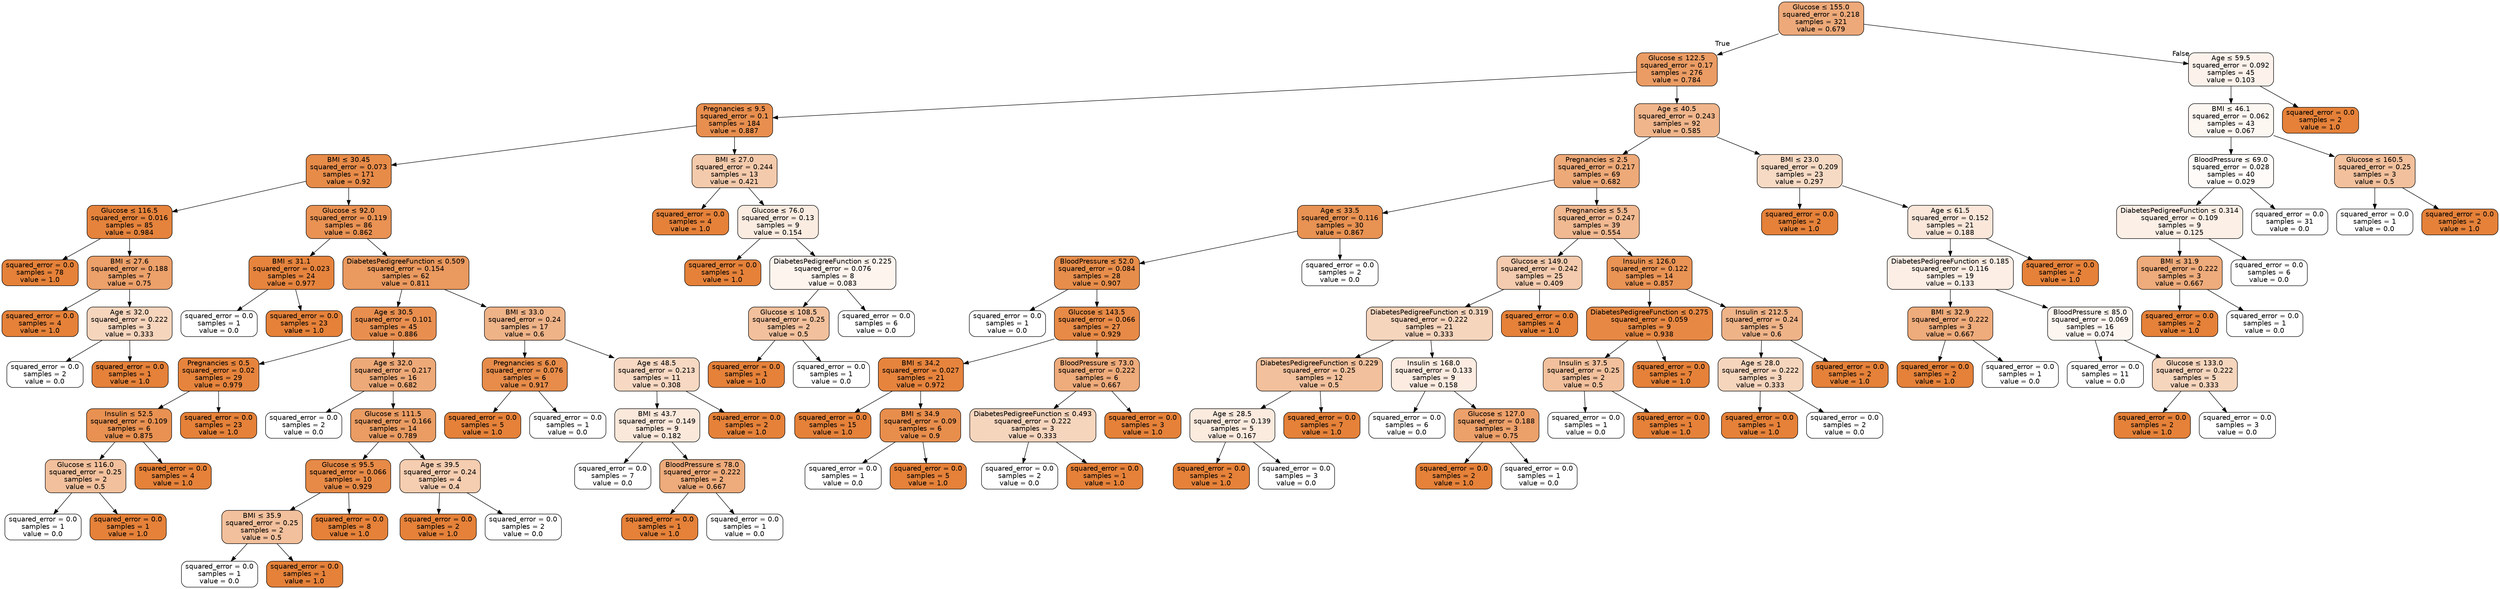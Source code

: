 digraph Tree {
node [shape=box, style="filled, rounded", color="black", fontname="helvetica"] ;
edge [fontname="helvetica"] ;
0 [label=<Glucose &le; 155.0<br/>squared_error = 0.218<br/>samples = 321<br/>value = 0.679>, fillcolor="#eda979"] ;
1 [label=<Glucose &le; 122.5<br/>squared_error = 0.17<br/>samples = 276<br/>value = 0.784>, fillcolor="#eb9c64"] ;
0 -> 1 [labeldistance=2.5, labelangle=45, headlabel="True"] ;
2 [label=<Pregnancies &le; 9.5<br/>squared_error = 0.1<br/>samples = 184<br/>value = 0.887>, fillcolor="#e88f4f"] ;
1 -> 2 ;
3 [label=<BMI &le; 30.45<br/>squared_error = 0.073<br/>samples = 171<br/>value = 0.92>, fillcolor="#e78b49"] ;
2 -> 3 ;
4 [label=<Glucose &le; 116.5<br/>squared_error = 0.016<br/>samples = 85<br/>value = 0.984>, fillcolor="#e5833c"] ;
3 -> 4 ;
5 [label=<squared_error = 0.0<br/>samples = 78<br/>value = 1.0>, fillcolor="#e58139"] ;
4 -> 5 ;
6 [label=<BMI &le; 27.6<br/>squared_error = 0.188<br/>samples = 7<br/>value = 0.75>, fillcolor="#eca06a"] ;
4 -> 6 ;
7 [label=<squared_error = 0.0<br/>samples = 4<br/>value = 1.0>, fillcolor="#e58139"] ;
6 -> 7 ;
8 [label=<Age &le; 32.0<br/>squared_error = 0.222<br/>samples = 3<br/>value = 0.333>, fillcolor="#f6d5bd"] ;
6 -> 8 ;
9 [label=<squared_error = 0.0<br/>samples = 2<br/>value = 0.0>, fillcolor="#ffffff"] ;
8 -> 9 ;
10 [label=<squared_error = 0.0<br/>samples = 1<br/>value = 1.0>, fillcolor="#e58139"] ;
8 -> 10 ;
11 [label=<Glucose &le; 92.0<br/>squared_error = 0.119<br/>samples = 86<br/>value = 0.862>, fillcolor="#e99254"] ;
3 -> 11 ;
12 [label=<BMI &le; 31.1<br/>squared_error = 0.023<br/>samples = 24<br/>value = 0.977>, fillcolor="#e6843e"] ;
11 -> 12 ;
13 [label=<squared_error = 0.0<br/>samples = 1<br/>value = 0.0>, fillcolor="#ffffff"] ;
12 -> 13 ;
14 [label=<squared_error = 0.0<br/>samples = 23<br/>value = 1.0>, fillcolor="#e58139"] ;
12 -> 14 ;
15 [label=<DiabetesPedigreeFunction &le; 0.509<br/>squared_error = 0.154<br/>samples = 62<br/>value = 0.811>, fillcolor="#ea995f"] ;
11 -> 15 ;
16 [label=<Age &le; 30.5<br/>squared_error = 0.101<br/>samples = 45<br/>value = 0.886>, fillcolor="#e88f50"] ;
15 -> 16 ;
17 [label=<Pregnancies &le; 0.5<br/>squared_error = 0.02<br/>samples = 29<br/>value = 0.979>, fillcolor="#e6843d"] ;
16 -> 17 ;
18 [label=<Insulin &le; 52.5<br/>squared_error = 0.109<br/>samples = 6<br/>value = 0.875>, fillcolor="#e89152"] ;
17 -> 18 ;
19 [label=<Glucose &le; 116.0<br/>squared_error = 0.25<br/>samples = 2<br/>value = 0.5>, fillcolor="#f2c09c"] ;
18 -> 19 ;
20 [label=<squared_error = 0.0<br/>samples = 1<br/>value = 0.0>, fillcolor="#ffffff"] ;
19 -> 20 ;
21 [label=<squared_error = 0.0<br/>samples = 1<br/>value = 1.0>, fillcolor="#e58139"] ;
19 -> 21 ;
22 [label=<squared_error = 0.0<br/>samples = 4<br/>value = 1.0>, fillcolor="#e58139"] ;
18 -> 22 ;
23 [label=<squared_error = 0.0<br/>samples = 23<br/>value = 1.0>, fillcolor="#e58139"] ;
17 -> 23 ;
24 [label=<Age &le; 32.0<br/>squared_error = 0.217<br/>samples = 16<br/>value = 0.682>, fillcolor="#eda978"] ;
16 -> 24 ;
25 [label=<squared_error = 0.0<br/>samples = 2<br/>value = 0.0>, fillcolor="#ffffff"] ;
24 -> 25 ;
26 [label=<Glucose &le; 111.5<br/>squared_error = 0.166<br/>samples = 14<br/>value = 0.789>, fillcolor="#ea9c63"] ;
24 -> 26 ;
27 [label=<Glucose &le; 95.5<br/>squared_error = 0.066<br/>samples = 10<br/>value = 0.929>, fillcolor="#e78a47"] ;
26 -> 27 ;
28 [label=<BMI &le; 35.9<br/>squared_error = 0.25<br/>samples = 2<br/>value = 0.5>, fillcolor="#f2c09c"] ;
27 -> 28 ;
29 [label=<squared_error = 0.0<br/>samples = 1<br/>value = 0.0>, fillcolor="#ffffff"] ;
28 -> 29 ;
30 [label=<squared_error = 0.0<br/>samples = 1<br/>value = 1.0>, fillcolor="#e58139"] ;
28 -> 30 ;
31 [label=<squared_error = 0.0<br/>samples = 8<br/>value = 1.0>, fillcolor="#e58139"] ;
27 -> 31 ;
32 [label=<Age &le; 39.5<br/>squared_error = 0.24<br/>samples = 4<br/>value = 0.4>, fillcolor="#f5cdb0"] ;
26 -> 32 ;
33 [label=<squared_error = 0.0<br/>samples = 2<br/>value = 1.0>, fillcolor="#e58139"] ;
32 -> 33 ;
34 [label=<squared_error = 0.0<br/>samples = 2<br/>value = 0.0>, fillcolor="#ffffff"] ;
32 -> 34 ;
35 [label=<BMI &le; 33.0<br/>squared_error = 0.24<br/>samples = 17<br/>value = 0.6>, fillcolor="#efb388"] ;
15 -> 35 ;
36 [label=<Pregnancies &le; 6.0<br/>squared_error = 0.076<br/>samples = 6<br/>value = 0.917>, fillcolor="#e78c4a"] ;
35 -> 36 ;
37 [label=<squared_error = 0.0<br/>samples = 5<br/>value = 1.0>, fillcolor="#e58139"] ;
36 -> 37 ;
38 [label=<squared_error = 0.0<br/>samples = 1<br/>value = 0.0>, fillcolor="#ffffff"] ;
36 -> 38 ;
39 [label=<Age &le; 48.5<br/>squared_error = 0.213<br/>samples = 11<br/>value = 0.308>, fillcolor="#f7d8c2"] ;
35 -> 39 ;
40 [label=<BMI &le; 43.7<br/>squared_error = 0.149<br/>samples = 9<br/>value = 0.182>, fillcolor="#fae8db"] ;
39 -> 40 ;
41 [label=<squared_error = 0.0<br/>samples = 7<br/>value = 0.0>, fillcolor="#ffffff"] ;
40 -> 41 ;
42 [label=<BloodPressure &le; 78.0<br/>squared_error = 0.222<br/>samples = 2<br/>value = 0.667>, fillcolor="#eeab7b"] ;
40 -> 42 ;
43 [label=<squared_error = 0.0<br/>samples = 1<br/>value = 1.0>, fillcolor="#e58139"] ;
42 -> 43 ;
44 [label=<squared_error = 0.0<br/>samples = 1<br/>value = 0.0>, fillcolor="#ffffff"] ;
42 -> 44 ;
45 [label=<squared_error = 0.0<br/>samples = 2<br/>value = 1.0>, fillcolor="#e58139"] ;
39 -> 45 ;
46 [label=<BMI &le; 27.0<br/>squared_error = 0.244<br/>samples = 13<br/>value = 0.421>, fillcolor="#f4caac"] ;
2 -> 46 ;
47 [label=<squared_error = 0.0<br/>samples = 4<br/>value = 1.0>, fillcolor="#e58139"] ;
46 -> 47 ;
48 [label=<Glucose &le; 76.0<br/>squared_error = 0.13<br/>samples = 9<br/>value = 0.154>, fillcolor="#fbece1"] ;
46 -> 48 ;
49 [label=<squared_error = 0.0<br/>samples = 1<br/>value = 1.0>, fillcolor="#e58139"] ;
48 -> 49 ;
50 [label=<DiabetesPedigreeFunction &le; 0.225<br/>squared_error = 0.076<br/>samples = 8<br/>value = 0.083>, fillcolor="#fdf4ee"] ;
48 -> 50 ;
51 [label=<Glucose &le; 108.5<br/>squared_error = 0.25<br/>samples = 2<br/>value = 0.5>, fillcolor="#f2c09c"] ;
50 -> 51 ;
52 [label=<squared_error = 0.0<br/>samples = 1<br/>value = 1.0>, fillcolor="#e58139"] ;
51 -> 52 ;
53 [label=<squared_error = 0.0<br/>samples = 1<br/>value = 0.0>, fillcolor="#ffffff"] ;
51 -> 53 ;
54 [label=<squared_error = 0.0<br/>samples = 6<br/>value = 0.0>, fillcolor="#ffffff"] ;
50 -> 54 ;
55 [label=<Age &le; 40.5<br/>squared_error = 0.243<br/>samples = 92<br/>value = 0.585>, fillcolor="#f0b58b"] ;
1 -> 55 ;
56 [label=<Pregnancies &le; 2.5<br/>squared_error = 0.217<br/>samples = 69<br/>value = 0.682>, fillcolor="#eda978"] ;
55 -> 56 ;
57 [label=<Age &le; 33.5<br/>squared_error = 0.116<br/>samples = 30<br/>value = 0.867>, fillcolor="#e89253"] ;
56 -> 57 ;
58 [label=<BloodPressure &le; 52.0<br/>squared_error = 0.084<br/>samples = 28<br/>value = 0.907>, fillcolor="#e78d4b"] ;
57 -> 58 ;
59 [label=<squared_error = 0.0<br/>samples = 1<br/>value = 0.0>, fillcolor="#ffffff"] ;
58 -> 59 ;
60 [label=<Glucose &le; 143.5<br/>squared_error = 0.066<br/>samples = 27<br/>value = 0.929>, fillcolor="#e78a47"] ;
58 -> 60 ;
61 [label=<BMI &le; 34.2<br/>squared_error = 0.027<br/>samples = 21<br/>value = 0.972>, fillcolor="#e6843e"] ;
60 -> 61 ;
62 [label=<squared_error = 0.0<br/>samples = 15<br/>value = 1.0>, fillcolor="#e58139"] ;
61 -> 62 ;
63 [label=<BMI &le; 34.9<br/>squared_error = 0.09<br/>samples = 6<br/>value = 0.9>, fillcolor="#e88e4d"] ;
61 -> 63 ;
64 [label=<squared_error = 0.0<br/>samples = 1<br/>value = 0.0>, fillcolor="#ffffff"] ;
63 -> 64 ;
65 [label=<squared_error = 0.0<br/>samples = 5<br/>value = 1.0>, fillcolor="#e58139"] ;
63 -> 65 ;
66 [label=<BloodPressure &le; 73.0<br/>squared_error = 0.222<br/>samples = 6<br/>value = 0.667>, fillcolor="#eeab7b"] ;
60 -> 66 ;
67 [label=<DiabetesPedigreeFunction &le; 0.493<br/>squared_error = 0.222<br/>samples = 3<br/>value = 0.333>, fillcolor="#f6d5bd"] ;
66 -> 67 ;
68 [label=<squared_error = 0.0<br/>samples = 2<br/>value = 0.0>, fillcolor="#ffffff"] ;
67 -> 68 ;
69 [label=<squared_error = 0.0<br/>samples = 1<br/>value = 1.0>, fillcolor="#e58139"] ;
67 -> 69 ;
70 [label=<squared_error = 0.0<br/>samples = 3<br/>value = 1.0>, fillcolor="#e58139"] ;
66 -> 70 ;
71 [label=<squared_error = 0.0<br/>samples = 2<br/>value = 0.0>, fillcolor="#ffffff"] ;
57 -> 71 ;
72 [label=<Pregnancies &le; 5.5<br/>squared_error = 0.247<br/>samples = 39<br/>value = 0.554>, fillcolor="#f1b991"] ;
56 -> 72 ;
73 [label=<Glucose &le; 149.0<br/>squared_error = 0.242<br/>samples = 25<br/>value = 0.409>, fillcolor="#f4cbae"] ;
72 -> 73 ;
74 [label=<DiabetesPedigreeFunction &le; 0.319<br/>squared_error = 0.222<br/>samples = 21<br/>value = 0.333>, fillcolor="#f6d5bd"] ;
73 -> 74 ;
75 [label=<DiabetesPedigreeFunction &le; 0.229<br/>squared_error = 0.25<br/>samples = 12<br/>value = 0.5>, fillcolor="#f2c09c"] ;
74 -> 75 ;
76 [label=<Age &le; 28.5<br/>squared_error = 0.139<br/>samples = 5<br/>value = 0.167>, fillcolor="#fbeade"] ;
75 -> 76 ;
77 [label=<squared_error = 0.0<br/>samples = 2<br/>value = 1.0>, fillcolor="#e58139"] ;
76 -> 77 ;
78 [label=<squared_error = 0.0<br/>samples = 3<br/>value = 0.0>, fillcolor="#ffffff"] ;
76 -> 78 ;
79 [label=<squared_error = 0.0<br/>samples = 7<br/>value = 1.0>, fillcolor="#e58139"] ;
75 -> 79 ;
80 [label=<Insulin &le; 168.0<br/>squared_error = 0.133<br/>samples = 9<br/>value = 0.158>, fillcolor="#fbebe0"] ;
74 -> 80 ;
81 [label=<squared_error = 0.0<br/>samples = 6<br/>value = 0.0>, fillcolor="#ffffff"] ;
80 -> 81 ;
82 [label=<Glucose &le; 127.0<br/>squared_error = 0.188<br/>samples = 3<br/>value = 0.75>, fillcolor="#eca06a"] ;
80 -> 82 ;
83 [label=<squared_error = 0.0<br/>samples = 2<br/>value = 1.0>, fillcolor="#e58139"] ;
82 -> 83 ;
84 [label=<squared_error = 0.0<br/>samples = 1<br/>value = 0.0>, fillcolor="#ffffff"] ;
82 -> 84 ;
85 [label=<squared_error = 0.0<br/>samples = 4<br/>value = 1.0>, fillcolor="#e58139"] ;
73 -> 85 ;
86 [label=<Insulin &le; 126.0<br/>squared_error = 0.122<br/>samples = 14<br/>value = 0.857>, fillcolor="#e99355"] ;
72 -> 86 ;
87 [label=<DiabetesPedigreeFunction &le; 0.275<br/>squared_error = 0.059<br/>samples = 9<br/>value = 0.938>, fillcolor="#e78945"] ;
86 -> 87 ;
88 [label=<Insulin &le; 37.5<br/>squared_error = 0.25<br/>samples = 2<br/>value = 0.5>, fillcolor="#f2c09c"] ;
87 -> 88 ;
89 [label=<squared_error = 0.0<br/>samples = 1<br/>value = 0.0>, fillcolor="#ffffff"] ;
88 -> 89 ;
90 [label=<squared_error = 0.0<br/>samples = 1<br/>value = 1.0>, fillcolor="#e58139"] ;
88 -> 90 ;
91 [label=<squared_error = 0.0<br/>samples = 7<br/>value = 1.0>, fillcolor="#e58139"] ;
87 -> 91 ;
92 [label=<Insulin &le; 212.5<br/>squared_error = 0.24<br/>samples = 5<br/>value = 0.6>, fillcolor="#efb388"] ;
86 -> 92 ;
93 [label=<Age &le; 28.0<br/>squared_error = 0.222<br/>samples = 3<br/>value = 0.333>, fillcolor="#f6d5bd"] ;
92 -> 93 ;
94 [label=<squared_error = 0.0<br/>samples = 1<br/>value = 1.0>, fillcolor="#e58139"] ;
93 -> 94 ;
95 [label=<squared_error = 0.0<br/>samples = 2<br/>value = 0.0>, fillcolor="#ffffff"] ;
93 -> 95 ;
96 [label=<squared_error = 0.0<br/>samples = 2<br/>value = 1.0>, fillcolor="#e58139"] ;
92 -> 96 ;
97 [label=<BMI &le; 23.0<br/>squared_error = 0.209<br/>samples = 23<br/>value = 0.297>, fillcolor="#f7dac4"] ;
55 -> 97 ;
98 [label=<squared_error = 0.0<br/>samples = 2<br/>value = 1.0>, fillcolor="#e58139"] ;
97 -> 98 ;
99 [label=<Age &le; 61.5<br/>squared_error = 0.152<br/>samples = 21<br/>value = 0.188>, fillcolor="#fae7da"] ;
97 -> 99 ;
100 [label=<DiabetesPedigreeFunction &le; 0.185<br/>squared_error = 0.116<br/>samples = 19<br/>value = 0.133>, fillcolor="#fceee5"] ;
99 -> 100 ;
101 [label=<BMI &le; 32.9<br/>squared_error = 0.222<br/>samples = 3<br/>value = 0.667>, fillcolor="#eeab7b"] ;
100 -> 101 ;
102 [label=<squared_error = 0.0<br/>samples = 2<br/>value = 1.0>, fillcolor="#e58139"] ;
101 -> 102 ;
103 [label=<squared_error = 0.0<br/>samples = 1<br/>value = 0.0>, fillcolor="#ffffff"] ;
101 -> 103 ;
104 [label=<BloodPressure &le; 85.0<br/>squared_error = 0.069<br/>samples = 16<br/>value = 0.074>, fillcolor="#fdf6f0"] ;
100 -> 104 ;
105 [label=<squared_error = 0.0<br/>samples = 11<br/>value = 0.0>, fillcolor="#ffffff"] ;
104 -> 105 ;
106 [label=<Glucose &le; 133.0<br/>squared_error = 0.222<br/>samples = 5<br/>value = 0.333>, fillcolor="#f6d5bd"] ;
104 -> 106 ;
107 [label=<squared_error = 0.0<br/>samples = 2<br/>value = 1.0>, fillcolor="#e58139"] ;
106 -> 107 ;
108 [label=<squared_error = 0.0<br/>samples = 3<br/>value = 0.0>, fillcolor="#ffffff"] ;
106 -> 108 ;
109 [label=<squared_error = 0.0<br/>samples = 2<br/>value = 1.0>, fillcolor="#e58139"] ;
99 -> 109 ;
110 [label=<Age &le; 59.5<br/>squared_error = 0.092<br/>samples = 45<br/>value = 0.103>, fillcolor="#fcf2eb"] ;
0 -> 110 [labeldistance=2.5, labelangle=-45, headlabel="False"] ;
111 [label=<BMI &le; 46.1<br/>squared_error = 0.062<br/>samples = 43<br/>value = 0.067>, fillcolor="#fdf7f2"] ;
110 -> 111 ;
112 [label=<BloodPressure &le; 69.0<br/>squared_error = 0.028<br/>samples = 40<br/>value = 0.029>, fillcolor="#fefbf9"] ;
111 -> 112 ;
113 [label=<DiabetesPedigreeFunction &le; 0.314<br/>squared_error = 0.109<br/>samples = 9<br/>value = 0.125>, fillcolor="#fcefe6"] ;
112 -> 113 ;
114 [label=<BMI &le; 31.9<br/>squared_error = 0.222<br/>samples = 3<br/>value = 0.667>, fillcolor="#eeab7b"] ;
113 -> 114 ;
115 [label=<squared_error = 0.0<br/>samples = 2<br/>value = 1.0>, fillcolor="#e58139"] ;
114 -> 115 ;
116 [label=<squared_error = 0.0<br/>samples = 1<br/>value = 0.0>, fillcolor="#ffffff"] ;
114 -> 116 ;
117 [label=<squared_error = 0.0<br/>samples = 6<br/>value = 0.0>, fillcolor="#ffffff"] ;
113 -> 117 ;
118 [label=<squared_error = 0.0<br/>samples = 31<br/>value = 0.0>, fillcolor="#ffffff"] ;
112 -> 118 ;
119 [label=<Glucose &le; 160.5<br/>squared_error = 0.25<br/>samples = 3<br/>value = 0.5>, fillcolor="#f2c09c"] ;
111 -> 119 ;
120 [label=<squared_error = 0.0<br/>samples = 1<br/>value = 0.0>, fillcolor="#ffffff"] ;
119 -> 120 ;
121 [label=<squared_error = 0.0<br/>samples = 2<br/>value = 1.0>, fillcolor="#e58139"] ;
119 -> 121 ;
122 [label=<squared_error = 0.0<br/>samples = 2<br/>value = 1.0>, fillcolor="#e58139"] ;
110 -> 122 ;
}